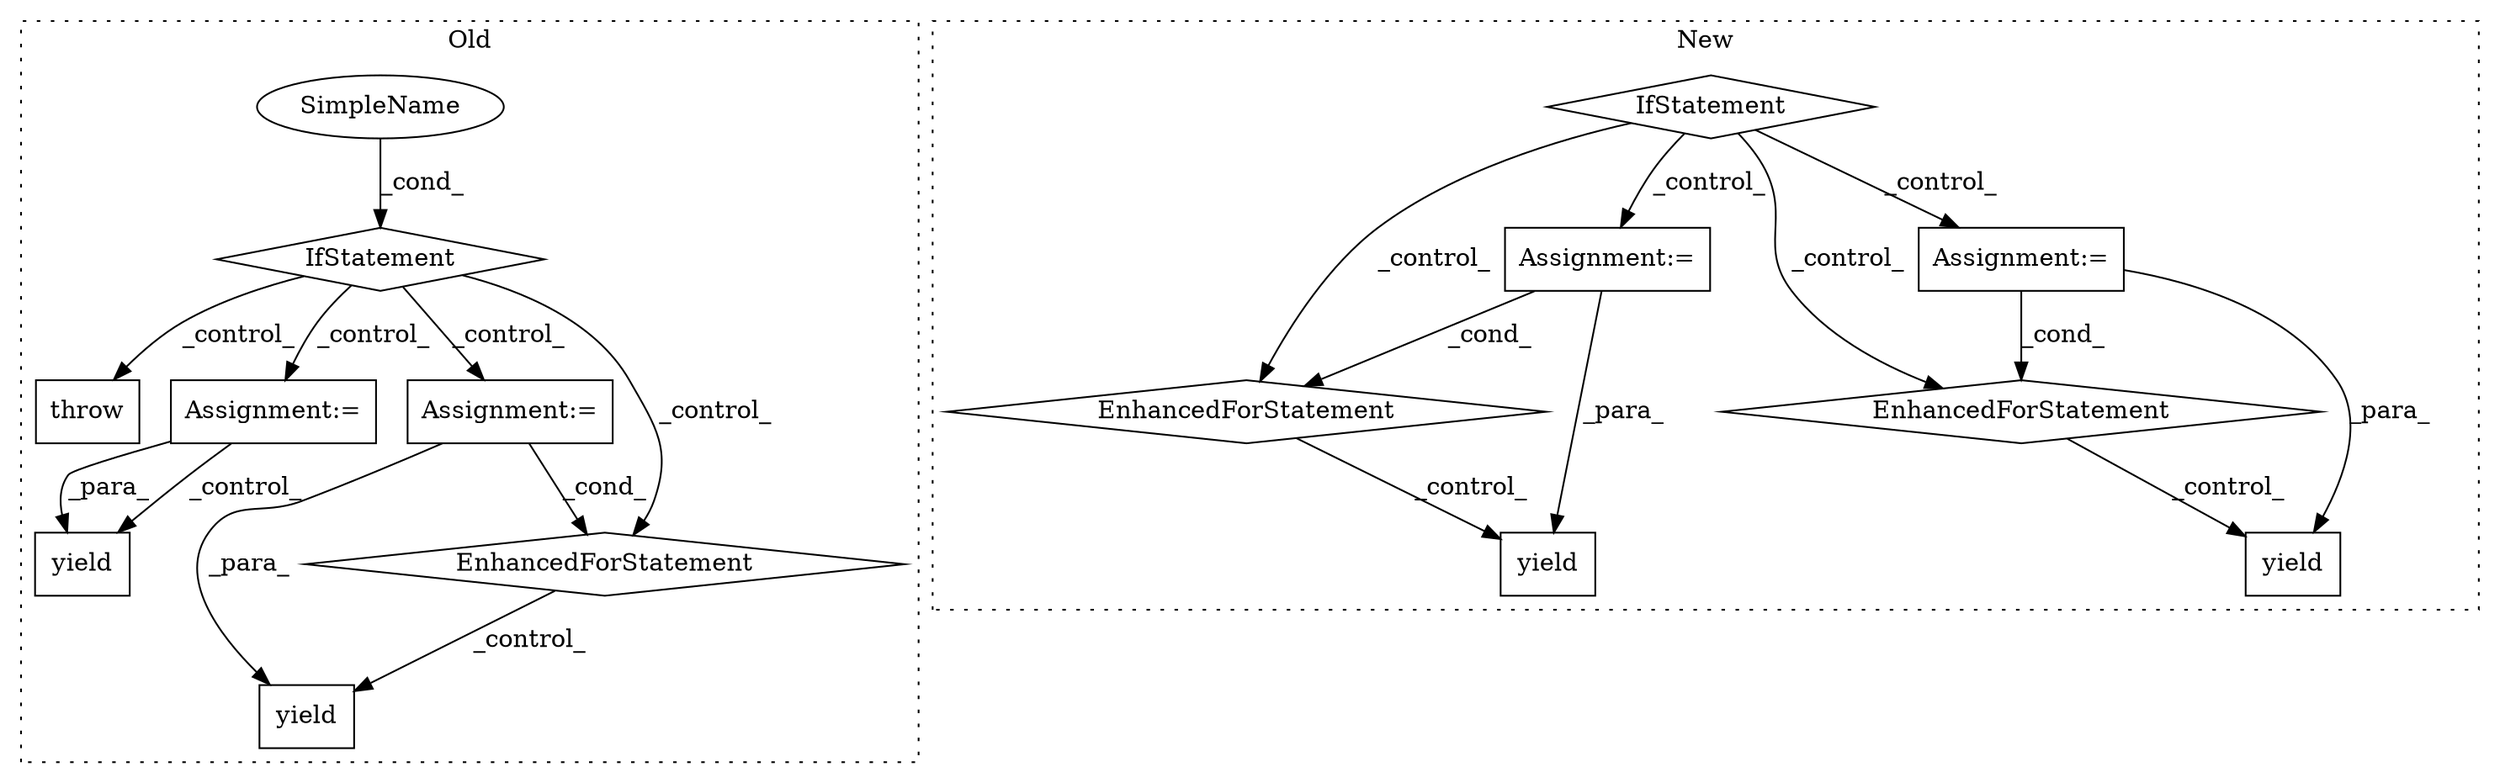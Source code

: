 digraph G {
subgraph cluster0 {
1 [label="throw" a="53" s="5297" l="6" shape="box"];
3 [label="IfStatement" a="25" s="4846,4860" l="4,2" shape="diamond"];
4 [label="SimpleName" a="42" s="" l="" shape="ellipse"];
5 [label="yield" a="112" s="5911" l="7" shape="box"];
6 [label="Assignment:=" a="7" s="4870,5100" l="174,2" shape="box"];
9 [label="yield" a="112" s="5112" l="7" shape="box"];
11 [label="Assignment:=" a="7" s="5441,5720" l="57,2" shape="box"];
13 [label="EnhancedForStatement" a="70" s="5441,5720" l="57,2" shape="diamond"];
label = "Old";
style="dotted";
}
subgraph cluster1 {
2 [label="yield" a="112" s="6379" l="7" shape="box"];
7 [label="EnhancedForStatement" a="70" s="6263,6363" l="85,2" shape="diamond"];
8 [label="Assignment:=" a="7" s="6263,6363" l="85,2" shape="box"];
10 [label="IfStatement" a="25" s="5551,5565" l="4,2" shape="diamond"];
12 [label="Assignment:=" a="7" s="5575,5721" l="73,2" shape="box"];
14 [label="EnhancedForStatement" a="70" s="5575,5721" l="73,2" shape="diamond"];
15 [label="yield" a="112" s="5733" l="7" shape="box"];
label = "New";
style="dotted";
}
3 -> 13 [label="_control_"];
3 -> 1 [label="_control_"];
3 -> 6 [label="_control_"];
3 -> 11 [label="_control_"];
4 -> 3 [label="_cond_"];
6 -> 9 [label="_para_"];
6 -> 9 [label="_control_"];
7 -> 2 [label="_control_"];
8 -> 2 [label="_para_"];
8 -> 7 [label="_cond_"];
10 -> 7 [label="_control_"];
10 -> 14 [label="_control_"];
10 -> 8 [label="_control_"];
10 -> 12 [label="_control_"];
11 -> 5 [label="_para_"];
11 -> 13 [label="_cond_"];
12 -> 14 [label="_cond_"];
12 -> 15 [label="_para_"];
13 -> 5 [label="_control_"];
14 -> 15 [label="_control_"];
}